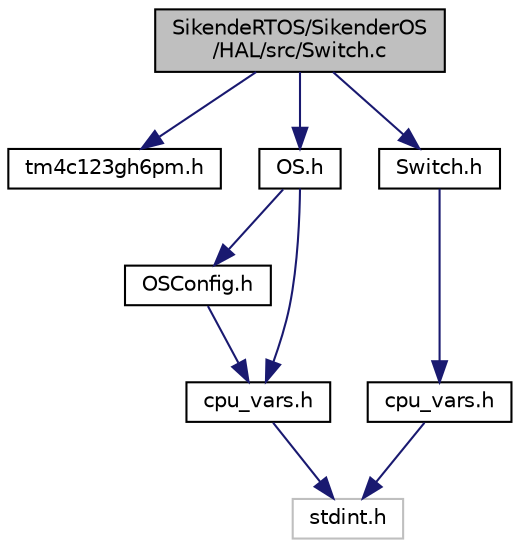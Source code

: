 digraph "SikendeRTOS/SikenderOS/HAL/src/Switch.c"
{
 // LATEX_PDF_SIZE
  edge [fontname="Helvetica",fontsize="10",labelfontname="Helvetica",labelfontsize="10"];
  node [fontname="Helvetica",fontsize="10",shape=record];
  Node1 [label="SikendeRTOS/SikenderOS\l/HAL/src/Switch.c",height=0.2,width=0.4,color="black", fillcolor="grey75", style="filled", fontcolor="black",tooltip="Board Switch setup for TM4c123."];
  Node1 -> Node2 [color="midnightblue",fontsize="10",style="solid",fontname="Helvetica"];
  Node2 [label="tm4c123gh6pm.h",height=0.2,width=0.4,color="black", fillcolor="white", style="filled",URL="$tm4c123gh6pm_8h.html",tooltip="Register location header of TM4C123GH6PM."];
  Node1 -> Node3 [color="midnightblue",fontsize="10",style="solid",fontname="Helvetica"];
  Node3 [label="OS.h",height=0.2,width=0.4,color="black", fillcolor="white", style="filled",URL="$_o_s_8h.html",tooltip="Functions for OS."];
  Node3 -> Node4 [color="midnightblue",fontsize="10",style="solid",fontname="Helvetica"];
  Node4 [label="OSConfig.h",height=0.2,width=0.4,color="black", fillcolor="white", style="filled",URL="$_o_s_config_8h.html",tooltip="Configuration setup for OS."];
  Node4 -> Node5 [color="midnightblue",fontsize="10",style="solid",fontname="Helvetica"];
  Node5 [label="cpu_vars.h",height=0.2,width=0.4,color="black", fillcolor="white", style="filled",URL="$_r_t_o_s_2inc_2cpu__vars_8h.html",tooltip="Contains CPU/Compilter variables."];
  Node5 -> Node6 [color="midnightblue",fontsize="10",style="solid",fontname="Helvetica"];
  Node6 [label="stdint.h",height=0.2,width=0.4,color="grey75", fillcolor="white", style="filled",tooltip=" "];
  Node3 -> Node5 [color="midnightblue",fontsize="10",style="solid",fontname="Helvetica"];
  Node1 -> Node7 [color="midnightblue",fontsize="10",style="solid",fontname="Helvetica"];
  Node7 [label="Switch.h",height=0.2,width=0.4,color="black", fillcolor="white", style="filled",URL="$_switch_8h.html",tooltip=" "];
  Node7 -> Node8 [color="midnightblue",fontsize="10",style="solid",fontname="Helvetica"];
  Node8 [label="cpu_vars.h",height=0.2,width=0.4,color="black", fillcolor="white", style="filled",URL="$_h_a_l_2inc_2cpu__vars_8h.html",tooltip="Contains CPU/Compilter variables."];
  Node8 -> Node6 [color="midnightblue",fontsize="10",style="solid",fontname="Helvetica"];
}
